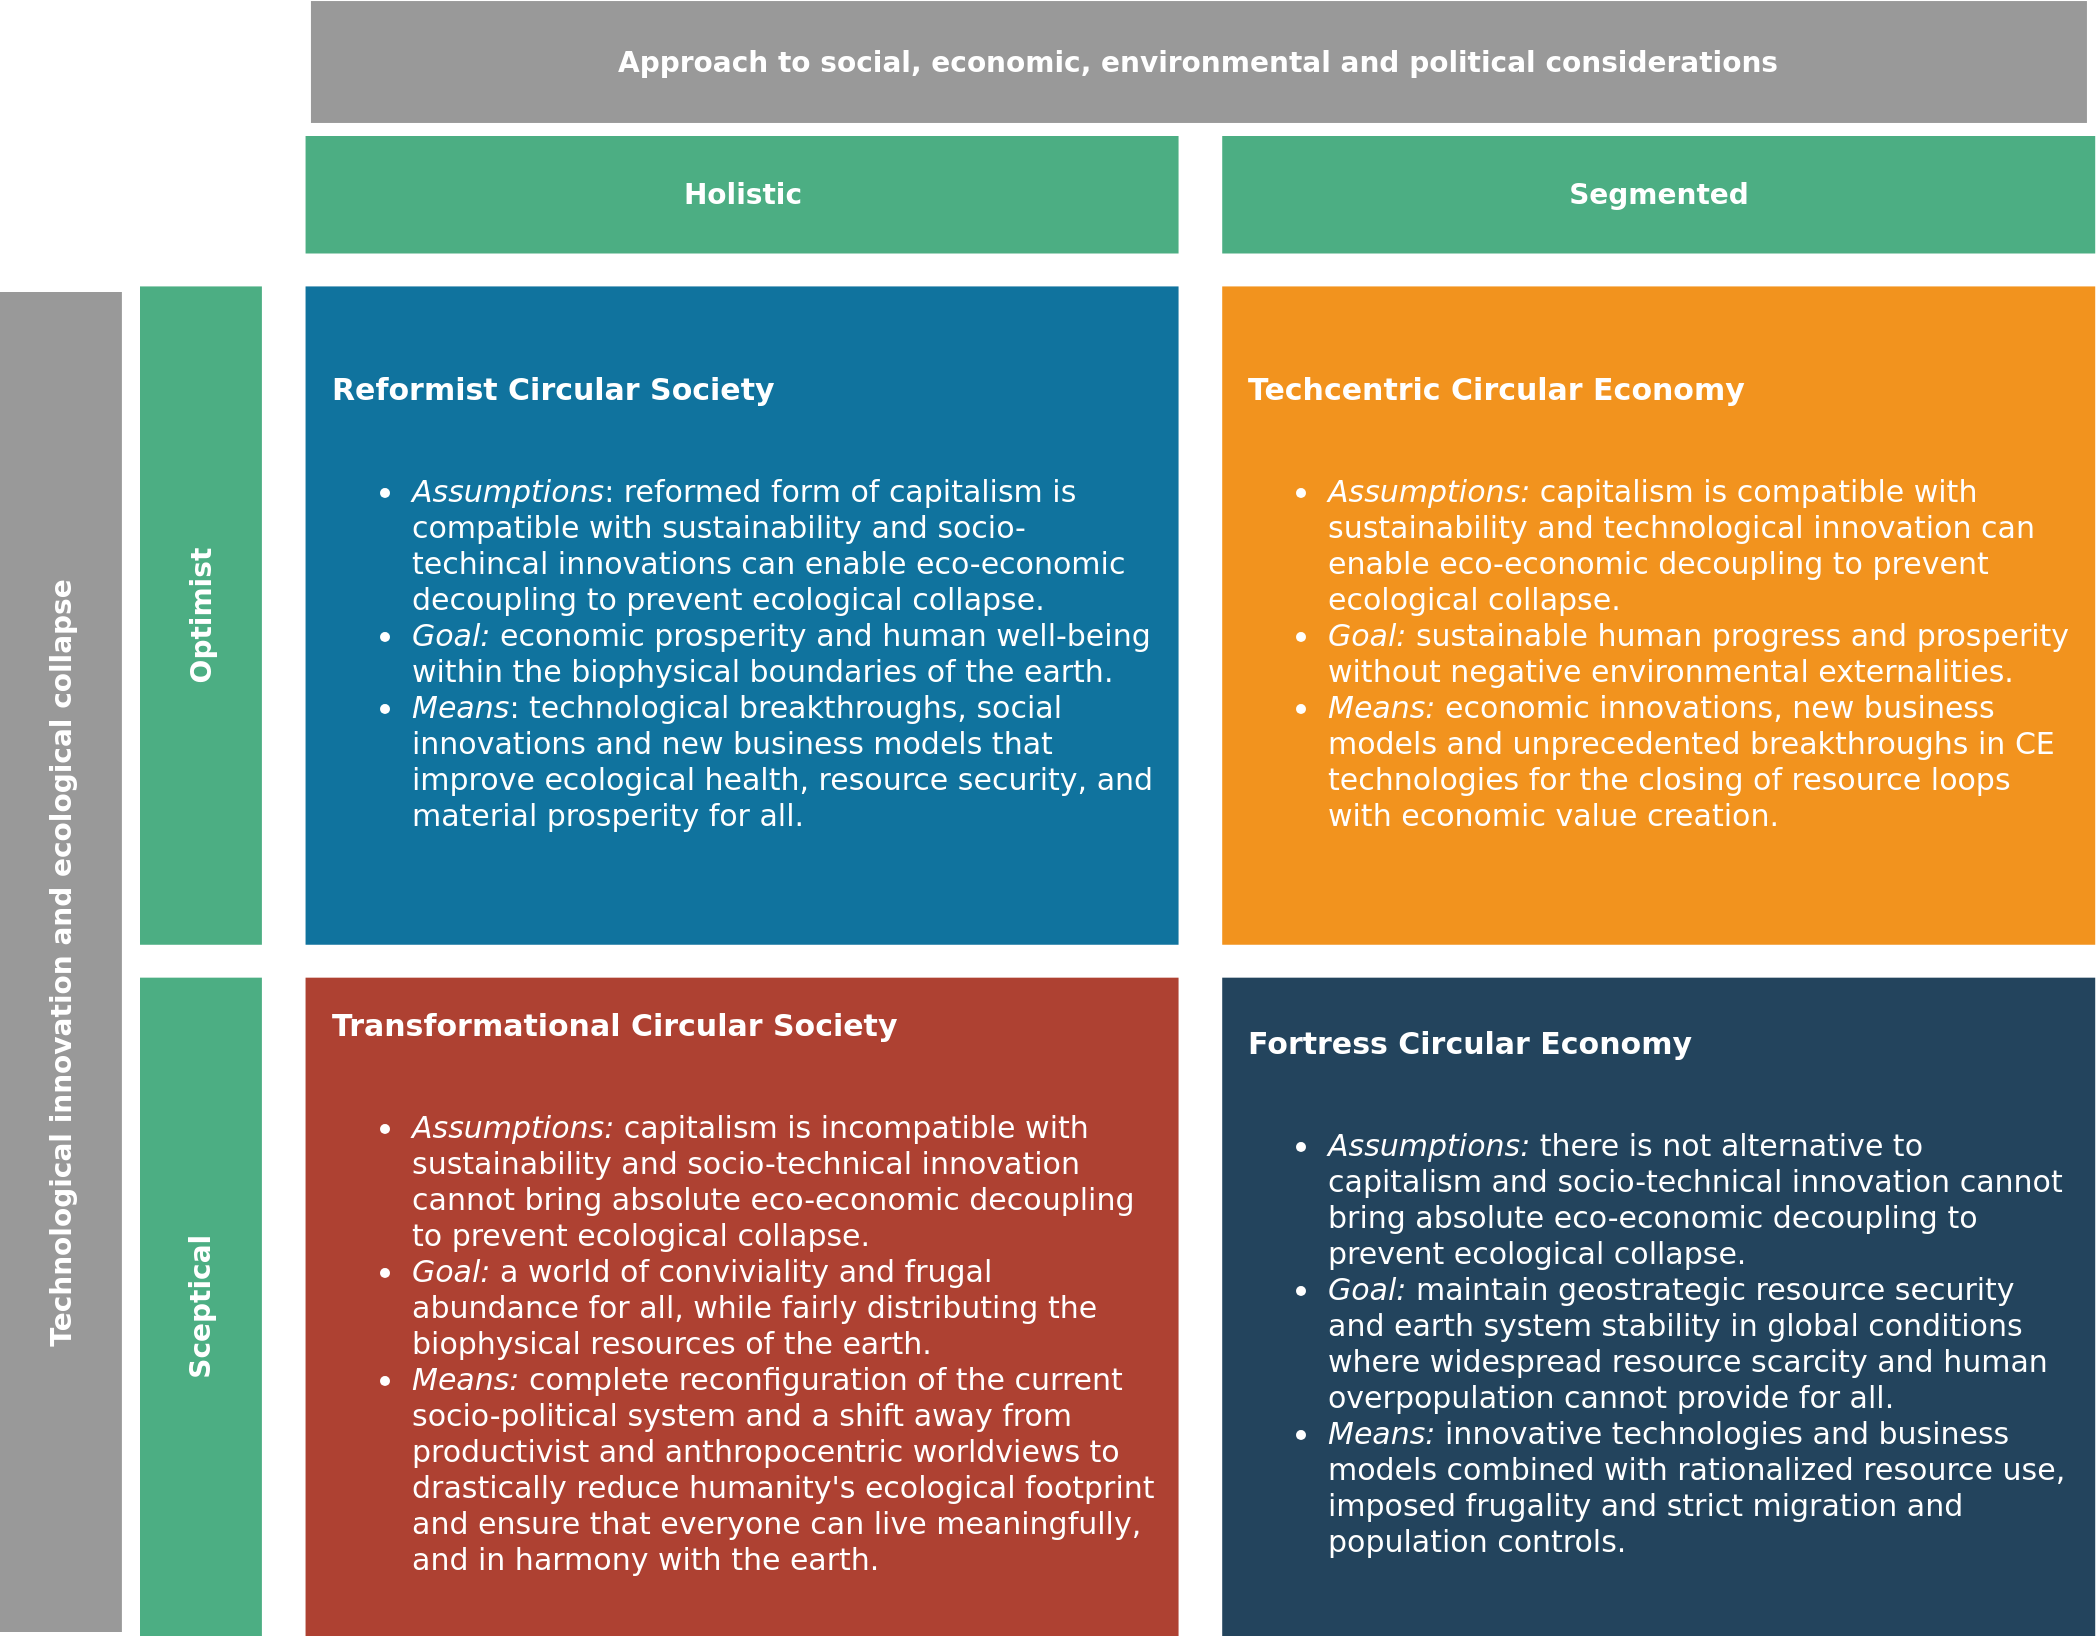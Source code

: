 <mxfile version="19.0.2" type="device"><diagram id="wgwhzCurbUPeAxwSb6qd" name="Page-1"><mxGraphModel dx="1394" dy="817" grid="1" gridSize="10" guides="1" tooltips="1" connect="1" arrows="1" fold="1" page="1" pageScale="1" pageWidth="1169" pageHeight="827" math="0" shadow="0"><root><mxCell id="0"/><mxCell id="1" parent="0"/><mxCell id="4kWQc6QgxdZGnnSpGMLn-9" value="" style="group;fontFamily=Dejavu Sans;" vertex="1" connectable="0" parent="1"><mxGeometry x="460" y="300" width="1047.61" height="790" as="geometry"/></mxCell><mxCell id="4kWQc6QgxdZGnnSpGMLn-1" value="&lt;b style=&quot;font-size: 15px;&quot;&gt;Reformist Circular Society&lt;/b&gt;&lt;br style=&quot;font-size: 15px;&quot;&gt;&lt;br style=&quot;font-size: 15px;&quot;&gt;&lt;ul style=&quot;font-size: 15px;&quot;&gt;&lt;li style=&quot;font-size: 15px;&quot;&gt;&lt;i style=&quot;font-size: 15px;&quot;&gt;Assumptions&lt;/i&gt;: reformed form of capitalism is compatible with sustainability and socio-techincal innovations can enable eco-economic decoupling to prevent ecological collapse.&lt;/li&gt;&lt;li style=&quot;font-size: 15px;&quot;&gt;&lt;i style=&quot;font-size: 15px;&quot;&gt;Goal:&lt;/i&gt;&amp;nbsp;economic prosperity and human well-being within the biophysical boundaries of the earth.&lt;/li&gt;&lt;li style=&quot;font-size: 15px;&quot;&gt;&lt;i style=&quot;font-size: 15px;&quot;&gt;Means&lt;/i&gt;: technological breakthroughs, social innovations and new business models that improve ecological health, resource security, and material prosperity for all.&lt;/li&gt;&lt;/ul&gt;" style="html=1;fillColor=#10739E;strokeColor=none;shadow=0;fontSize=15;fontColor=#FFFFFF;align=left;fontStyle=0;whiteSpace=wrap;rounded=0;fontFamily=Dejavu Sans;perimeterSpacing=2;spacing=13;" vertex="1" parent="4kWQc6QgxdZGnnSpGMLn-9"><mxGeometry x="152.776" y="115.208" width="436.504" height="329.167" as="geometry"/></mxCell><mxCell id="4kWQc6QgxdZGnnSpGMLn-2" value="&lt;b style=&quot;font-size: 15px;&quot;&gt;Techcentric Circular Economy&lt;/b&gt;&lt;br style=&quot;font-size: 15px;&quot;&gt;&lt;br style=&quot;font-size: 15px;&quot;&gt;&lt;ul style=&quot;font-size: 15px;&quot;&gt;&lt;li style=&quot;font-size: 15px;&quot;&gt;&lt;i style=&quot;font-size: 15px;&quot;&gt;Assumptions:&lt;/i&gt;&amp;nbsp;capitalism is compatible with sustainability and technological innovation can enable eco-economic decoupling to prevent ecological collapse.&lt;/li&gt;&lt;li style=&quot;font-size: 15px;&quot;&gt;&lt;i style=&quot;font-size: 15px;&quot;&gt;Goal:&lt;/i&gt;&amp;nbsp;sustainable human progress and prosperity without negative environmental externalities.&lt;/li&gt;&lt;li style=&quot;font-size: 15px;&quot;&gt;&lt;i style=&quot;font-size: 15px;&quot;&gt;Means:&lt;/i&gt;&amp;nbsp;economic innovations, new business models and unprecedented breakthroughs in CE technologies for the closing of resource loops with economic value creation.&lt;/li&gt;&lt;/ul&gt;" style="html=1;fillColor=#F2931E;strokeColor=none;shadow=0;fontSize=15;fontColor=#FFFFFF;align=left;fontStyle=0;whiteSpace=wrap;rounded=0;fontFamily=Dejavu Sans;perimeterSpacing=2;spacing=13;" vertex="1" parent="4kWQc6QgxdZGnnSpGMLn-9"><mxGeometry x="611.106" y="115.208" width="436.504" height="329.167" as="geometry"/></mxCell><mxCell id="4kWQc6QgxdZGnnSpGMLn-3" value="&lt;b style=&quot;font-size: 15px;&quot;&gt;Transformational Circular Society&lt;/b&gt;&lt;br style=&quot;font-size: 15px;&quot;&gt;&lt;br style=&quot;font-size: 15px;&quot;&gt;&lt;ul style=&quot;font-size: 15px;&quot;&gt;&lt;li style=&quot;font-size: 15px;&quot;&gt;&lt;i style=&quot;font-size: 15px;&quot;&gt;Assumptions:&lt;/i&gt;&amp;nbsp;capitalism is incompatible with sustainability and socio-technical innovation cannot bring absolute eco-economic decoupling to prevent ecological collapse.&lt;/li&gt;&lt;li style=&quot;font-size: 15px;&quot;&gt;&lt;i style=&quot;font-size: 15px;&quot;&gt;Goal: &lt;/i&gt;a world of conviviality and frugal abundance for all, while fairly distributing the biophysical resources of the earth.&lt;/li&gt;&lt;li style=&quot;font-size: 15px;&quot;&gt;&lt;i style=&quot;background-color: initial; font-size: 15px;&quot;&gt;Means:&lt;/i&gt;&lt;span style=&quot;background-color: initial; font-size: 15px;&quot;&gt;&amp;nbsp;complete reconfiguration of the current socio-political system and a shift away from productivist and anthropocentric worldviews to drastically reduce humanity's ecological footprint and ensure that everyone can live meaningfully, and in harmony with the earth.&lt;/span&gt;&lt;br style=&quot;font-size: 15px;&quot;&gt;&lt;/li&gt;&lt;/ul&gt;" style="html=1;fillColor=#AE4132;strokeColor=none;shadow=0;fontSize=15;fontColor=#FFFFFF;align=left;fontStyle=0;whiteSpace=wrap;rounded=0;fontFamily=Dejavu Sans;perimeterSpacing=2;spacing=13;" vertex="1" parent="4kWQc6QgxdZGnnSpGMLn-9"><mxGeometry x="152.776" y="460.833" width="436.504" height="329.167" as="geometry"/></mxCell><mxCell id="4kWQc6QgxdZGnnSpGMLn-4" value="&lt;b style=&quot;font-size: 15px;&quot;&gt;Fortress Circular Economy&lt;/b&gt;&lt;br style=&quot;font-size: 15px;&quot;&gt;&lt;br style=&quot;font-size: 15px;&quot;&gt;&lt;ul style=&quot;font-size: 15px;&quot;&gt;&lt;li style=&quot;font-size: 15px;&quot;&gt;&lt;i style=&quot;font-size: 15px;&quot;&gt;Assumptions: &lt;/i&gt;there is not alternative to capitalism and socio-technical innovation cannot bring absolute eco-economic decoupling to prevent ecological collapse.&lt;/li&gt;&lt;li style=&quot;font-size: 15px;&quot;&gt;&lt;i style=&quot;font-size: 15px;&quot;&gt;Goal: &lt;/i&gt;maintain geostrategic resource security and earth system stability in global conditions where widespread resource scarcity and human overpopulation cannot provide for all.&lt;/li&gt;&lt;li style=&quot;font-size: 15px;&quot;&gt;&lt;i style=&quot;font-size: 15px;&quot;&gt;Means: &lt;/i&gt;innovative technologies and business models combined with rationalized resource use, imposed frugality and strict migration and population controls.&lt;/li&gt;&lt;/ul&gt;" style="html=1;fillColor=#23445D;strokeColor=none;shadow=0;fontSize=15;fontColor=#FFFFFF;align=left;fontStyle=0;whiteSpace=wrap;rounded=0;fontFamily=Dejavu Sans;perimeterSpacing=2;spacing=13;" vertex="1" parent="4kWQc6QgxdZGnnSpGMLn-9"><mxGeometry x="611.106" y="460.833" width="436.504" height="329.167" as="geometry"/></mxCell><mxCell id="4kWQc6QgxdZGnnSpGMLn-5" value="Optimist" style="html=1;fillColor=#008C4F;strokeColor=none;shadow=0;fontSize=14;fontColor=#FFFFFF;align=center;fontStyle=1;whiteSpace=wrap;horizontal=0;rounded=0;fontFamily=Dejavu Sans;opacity=70;" vertex="1" parent="4kWQc6QgxdZGnnSpGMLn-9"><mxGeometry x="70" y="115.21" width="60.95" height="329.17" as="geometry"/></mxCell><mxCell id="4kWQc6QgxdZGnnSpGMLn-6" value="Sceptical" style="html=1;fillColor=#008C4F;strokeColor=none;shadow=0;fontSize=14;fontColor=#FFFFFF;align=center;fontStyle=1;whiteSpace=wrap;horizontal=0;rounded=0;fontFamily=Dejavu Sans;opacity=70;" vertex="1" parent="4kWQc6QgxdZGnnSpGMLn-9"><mxGeometry x="70" y="460.83" width="60.95" height="329.17" as="geometry"/></mxCell><mxCell id="4kWQc6QgxdZGnnSpGMLn-7" value="Holistic" style="html=1;fillColor=#008C4F;strokeColor=none;shadow=0;fontSize=14;fontColor=#FFFFFF;align=center;fontStyle=1;whiteSpace=wrap;rounded=0;fontFamily=Dejavu Sans;opacity=70;" vertex="1" parent="4kWQc6QgxdZGnnSpGMLn-9"><mxGeometry x="152.78" y="40" width="436.5" height="58.75" as="geometry"/></mxCell><mxCell id="4kWQc6QgxdZGnnSpGMLn-8" value="Segmented" style="html=1;fillColor=#008C4F;strokeColor=none;shadow=0;fontSize=14;fontColor=#FFFFFF;align=center;fontStyle=1;whiteSpace=wrap;rounded=0;fontFamily=Dejavu Sans;opacity=70;" vertex="1" parent="4kWQc6QgxdZGnnSpGMLn-9"><mxGeometry x="611.11" y="40" width="436.5" height="58.75" as="geometry"/></mxCell><mxCell id="4kWQc6QgxdZGnnSpGMLn-10" value="Technological innovation and ecological collapse" style="html=1;fillColor=#999999;strokeColor=none;shadow=0;fontSize=14;fontColor=#FFFFFF;align=center;fontStyle=1;whiteSpace=wrap;horizontal=0;rounded=0;fontFamily=Dejavu Sans;" vertex="1" parent="1"><mxGeometry x="460" y="418" width="60.95" height="670" as="geometry"/></mxCell><mxCell id="4kWQc6QgxdZGnnSpGMLn-11" value="Approach to social, economic, environmental and political considerations" style="html=1;fillColor=#999999;strokeColor=none;shadow=0;fontSize=14;fontColor=#FFFFFF;align=center;fontStyle=1;whiteSpace=wrap;horizontal=0;rounded=0;fontFamily=Dejavu Sans;rotation=90;" vertex="1" parent="1"><mxGeometry x="1029" y="-141" width="60.95" height="888" as="geometry"/></mxCell></root></mxGraphModel></diagram></mxfile>